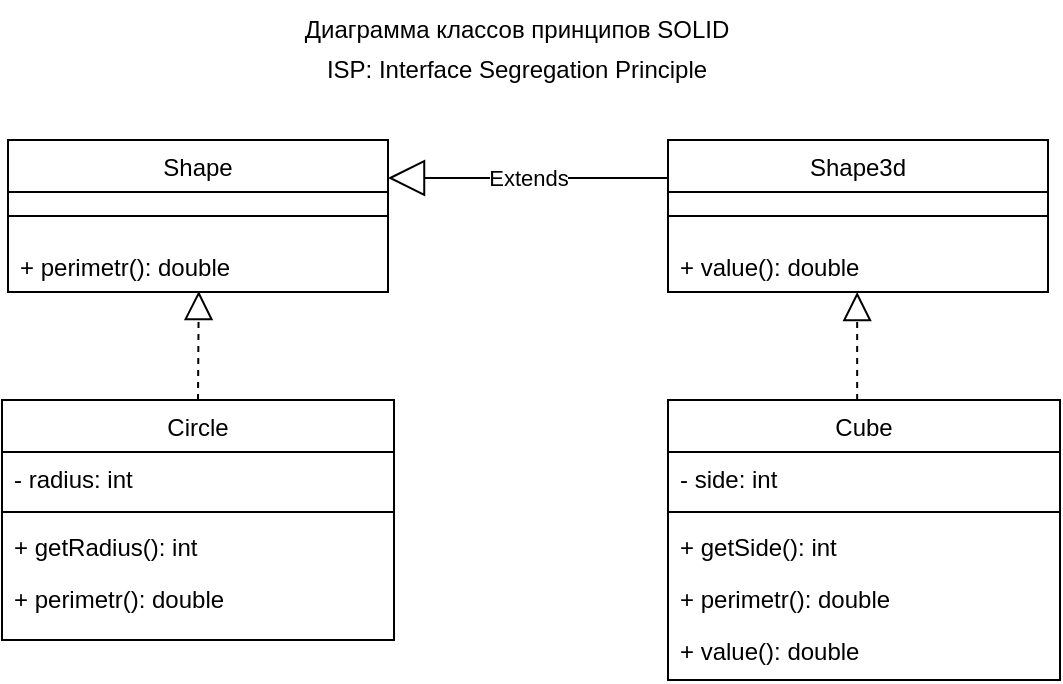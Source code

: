 <mxfile version="22.0.8" type="device">
  <diagram id="C5RBs43oDa-KdzZeNtuy" name="Page-1">
    <mxGraphModel dx="733" dy="362" grid="1" gridSize="10" guides="1" tooltips="1" connect="1" arrows="1" fold="1" page="1" pageScale="1" pageWidth="827" pageHeight="1169" math="0" shadow="0">
      <root>
        <mxCell id="WIyWlLk6GJQsqaUBKTNV-0" />
        <mxCell id="WIyWlLk6GJQsqaUBKTNV-1" parent="WIyWlLk6GJQsqaUBKTNV-0" />
        <mxCell id="zkfFHV4jXpPFQw0GAbJ--17" value="Circle" style="swimlane;fontStyle=0;align=center;verticalAlign=top;childLayout=stackLayout;horizontal=1;startSize=26;horizontalStack=0;resizeParent=1;resizeLast=0;collapsible=1;marginBottom=0;rounded=0;shadow=0;strokeWidth=1;" parent="WIyWlLk6GJQsqaUBKTNV-1" vertex="1">
          <mxGeometry x="157" y="210" width="196" height="120" as="geometry">
            <mxRectangle x="157" y="210" width="160" height="26" as="alternateBounds" />
          </mxGeometry>
        </mxCell>
        <mxCell id="zkfFHV4jXpPFQw0GAbJ--18" value="- radius: int" style="text;align=left;verticalAlign=top;spacingLeft=4;spacingRight=4;overflow=hidden;rotatable=0;points=[[0,0.5],[1,0.5]];portConstraint=eastwest;" parent="zkfFHV4jXpPFQw0GAbJ--17" vertex="1">
          <mxGeometry y="26" width="196" height="26" as="geometry" />
        </mxCell>
        <mxCell id="zkfFHV4jXpPFQw0GAbJ--23" value="" style="line;html=1;strokeWidth=1;align=left;verticalAlign=middle;spacingTop=-1;spacingLeft=3;spacingRight=3;rotatable=0;labelPosition=right;points=[];portConstraint=eastwest;" parent="zkfFHV4jXpPFQw0GAbJ--17" vertex="1">
          <mxGeometry y="52" width="196" height="8" as="geometry" />
        </mxCell>
        <mxCell id="zkfFHV4jXpPFQw0GAbJ--24" value="+ getRadius(): int" style="text;align=left;verticalAlign=top;spacingLeft=4;spacingRight=4;overflow=hidden;rotatable=0;points=[[0,0.5],[1,0.5]];portConstraint=eastwest;" parent="zkfFHV4jXpPFQw0GAbJ--17" vertex="1">
          <mxGeometry y="60" width="196" height="26" as="geometry" />
        </mxCell>
        <mxCell id="OcQPj7pp47gwYOmyP_Or-35" value="+ perimetr(): double" style="text;align=left;verticalAlign=top;spacingLeft=4;spacingRight=4;overflow=hidden;rotatable=0;points=[[0,0.5],[1,0.5]];portConstraint=eastwest;" vertex="1" parent="zkfFHV4jXpPFQw0GAbJ--17">
          <mxGeometry y="86" width="196" height="26" as="geometry" />
        </mxCell>
        <mxCell id="OcQPj7pp47gwYOmyP_Or-1" value="Диаграмма классов принципов SOLID" style="text;html=1;align=center;verticalAlign=middle;resizable=0;points=[];autosize=1;strokeColor=none;fillColor=none;" vertex="1" parent="WIyWlLk6GJQsqaUBKTNV-1">
          <mxGeometry x="294" y="10" width="240" height="30" as="geometry" />
        </mxCell>
        <mxCell id="OcQPj7pp47gwYOmyP_Or-2" value="ISP: Interface Segregation Principle" style="text;html=1;align=center;verticalAlign=middle;resizable=0;points=[];autosize=1;strokeColor=none;fillColor=none;" vertex="1" parent="WIyWlLk6GJQsqaUBKTNV-1">
          <mxGeometry x="309" y="30" width="210" height="30" as="geometry" />
        </mxCell>
        <mxCell id="OcQPj7pp47gwYOmyP_Or-7" value="Shape" style="swimlane;fontStyle=0;align=center;verticalAlign=top;childLayout=stackLayout;horizontal=1;startSize=26;horizontalStack=0;resizeParent=1;resizeLast=0;collapsible=1;marginBottom=0;rounded=0;shadow=0;strokeWidth=1;" vertex="1" parent="WIyWlLk6GJQsqaUBKTNV-1">
          <mxGeometry x="160" y="80" width="190" height="76" as="geometry">
            <mxRectangle x="128" y="80" width="160" height="26" as="alternateBounds" />
          </mxGeometry>
        </mxCell>
        <mxCell id="OcQPj7pp47gwYOmyP_Or-10" value="" style="line;html=1;strokeWidth=1;align=left;verticalAlign=middle;spacingTop=-1;spacingLeft=3;spacingRight=3;rotatable=0;labelPosition=right;points=[];portConstraint=eastwest;" vertex="1" parent="OcQPj7pp47gwYOmyP_Or-7">
          <mxGeometry y="26" width="190" height="24" as="geometry" />
        </mxCell>
        <mxCell id="OcQPj7pp47gwYOmyP_Or-13" value="+ perimetr(): double" style="text;align=left;verticalAlign=top;spacingLeft=4;spacingRight=4;overflow=hidden;rotatable=0;points=[[0,0.5],[1,0.5]];portConstraint=eastwest;" vertex="1" parent="OcQPj7pp47gwYOmyP_Or-7">
          <mxGeometry y="50" width="190" height="26" as="geometry" />
        </mxCell>
        <mxCell id="OcQPj7pp47gwYOmyP_Or-33" value="" style="endArrow=block;dashed=1;endFill=0;endSize=12;html=1;rounded=0;exitX=0.5;exitY=0;exitDx=0;exitDy=0;entryX=0.502;entryY=0.981;entryDx=0;entryDy=0;entryPerimeter=0;" edge="1" parent="WIyWlLk6GJQsqaUBKTNV-1" source="zkfFHV4jXpPFQw0GAbJ--17" target="OcQPj7pp47gwYOmyP_Or-13">
          <mxGeometry width="160" relative="1" as="geometry">
            <mxPoint x="330" y="140" as="sourcePoint" />
            <mxPoint x="260" y="150" as="targetPoint" />
            <Array as="points" />
          </mxGeometry>
        </mxCell>
        <mxCell id="OcQPj7pp47gwYOmyP_Or-36" value="Shape3d" style="swimlane;fontStyle=0;align=center;verticalAlign=top;childLayout=stackLayout;horizontal=1;startSize=26;horizontalStack=0;resizeParent=1;resizeLast=0;collapsible=1;marginBottom=0;rounded=0;shadow=0;strokeWidth=1;" vertex="1" parent="WIyWlLk6GJQsqaUBKTNV-1">
          <mxGeometry x="490" y="80" width="190" height="76" as="geometry">
            <mxRectangle x="128" y="80" width="160" height="26" as="alternateBounds" />
          </mxGeometry>
        </mxCell>
        <mxCell id="OcQPj7pp47gwYOmyP_Or-37" value="" style="line;html=1;strokeWidth=1;align=left;verticalAlign=middle;spacingTop=-1;spacingLeft=3;spacingRight=3;rotatable=0;labelPosition=right;points=[];portConstraint=eastwest;" vertex="1" parent="OcQPj7pp47gwYOmyP_Or-36">
          <mxGeometry y="26" width="190" height="24" as="geometry" />
        </mxCell>
        <mxCell id="OcQPj7pp47gwYOmyP_Or-38" value="+ value(): double" style="text;align=left;verticalAlign=top;spacingLeft=4;spacingRight=4;overflow=hidden;rotatable=0;points=[[0,0.5],[1,0.5]];portConstraint=eastwest;" vertex="1" parent="OcQPj7pp47gwYOmyP_Or-36">
          <mxGeometry y="50" width="190" height="26" as="geometry" />
        </mxCell>
        <mxCell id="OcQPj7pp47gwYOmyP_Or-39" value="Extends" style="endArrow=block;endSize=16;endFill=0;html=1;rounded=0;exitX=0;exitY=0.25;exitDx=0;exitDy=0;entryX=1;entryY=0.25;entryDx=0;entryDy=0;" edge="1" parent="WIyWlLk6GJQsqaUBKTNV-1" source="OcQPj7pp47gwYOmyP_Or-36" target="OcQPj7pp47gwYOmyP_Or-7">
          <mxGeometry width="160" relative="1" as="geometry">
            <mxPoint x="330" y="180" as="sourcePoint" />
            <mxPoint x="490" y="180" as="targetPoint" />
          </mxGeometry>
        </mxCell>
        <mxCell id="OcQPj7pp47gwYOmyP_Or-45" value="Cube" style="swimlane;fontStyle=0;align=center;verticalAlign=top;childLayout=stackLayout;horizontal=1;startSize=26;horizontalStack=0;resizeParent=1;resizeLast=0;collapsible=1;marginBottom=0;rounded=0;shadow=0;strokeWidth=1;" vertex="1" parent="WIyWlLk6GJQsqaUBKTNV-1">
          <mxGeometry x="490" y="210" width="196" height="140" as="geometry">
            <mxRectangle x="157" y="210" width="160" height="26" as="alternateBounds" />
          </mxGeometry>
        </mxCell>
        <mxCell id="OcQPj7pp47gwYOmyP_Or-46" value="- side: int" style="text;align=left;verticalAlign=top;spacingLeft=4;spacingRight=4;overflow=hidden;rotatable=0;points=[[0,0.5],[1,0.5]];portConstraint=eastwest;" vertex="1" parent="OcQPj7pp47gwYOmyP_Or-45">
          <mxGeometry y="26" width="196" height="26" as="geometry" />
        </mxCell>
        <mxCell id="OcQPj7pp47gwYOmyP_Or-47" value="" style="line;html=1;strokeWidth=1;align=left;verticalAlign=middle;spacingTop=-1;spacingLeft=3;spacingRight=3;rotatable=0;labelPosition=right;points=[];portConstraint=eastwest;" vertex="1" parent="OcQPj7pp47gwYOmyP_Or-45">
          <mxGeometry y="52" width="196" height="8" as="geometry" />
        </mxCell>
        <mxCell id="OcQPj7pp47gwYOmyP_Or-48" value="+ getSide(): int" style="text;align=left;verticalAlign=top;spacingLeft=4;spacingRight=4;overflow=hidden;rotatable=0;points=[[0,0.5],[1,0.5]];portConstraint=eastwest;" vertex="1" parent="OcQPj7pp47gwYOmyP_Or-45">
          <mxGeometry y="60" width="196" height="26" as="geometry" />
        </mxCell>
        <mxCell id="OcQPj7pp47gwYOmyP_Or-49" value="+ perimetr(): double" style="text;align=left;verticalAlign=top;spacingLeft=4;spacingRight=4;overflow=hidden;rotatable=0;points=[[0,0.5],[1,0.5]];portConstraint=eastwest;" vertex="1" parent="OcQPj7pp47gwYOmyP_Or-45">
          <mxGeometry y="86" width="196" height="26" as="geometry" />
        </mxCell>
        <mxCell id="OcQPj7pp47gwYOmyP_Or-50" value="+ value(): double" style="text;align=left;verticalAlign=top;spacingLeft=4;spacingRight=4;overflow=hidden;rotatable=0;points=[[0,0.5],[1,0.5]];portConstraint=eastwest;" vertex="1" parent="OcQPj7pp47gwYOmyP_Or-45">
          <mxGeometry y="112" width="196" height="26" as="geometry" />
        </mxCell>
        <mxCell id="OcQPj7pp47gwYOmyP_Or-51" value="" style="endArrow=block;dashed=1;endFill=0;endSize=12;html=1;rounded=0;exitX=0.5;exitY=0;exitDx=0;exitDy=0;entryX=0.502;entryY=0.981;entryDx=0;entryDy=0;entryPerimeter=0;" edge="1" parent="WIyWlLk6GJQsqaUBKTNV-1">
          <mxGeometry width="160" relative="1" as="geometry">
            <mxPoint x="584.58" y="210" as="sourcePoint" />
            <mxPoint x="584.58" y="156" as="targetPoint" />
            <Array as="points" />
          </mxGeometry>
        </mxCell>
      </root>
    </mxGraphModel>
  </diagram>
</mxfile>
